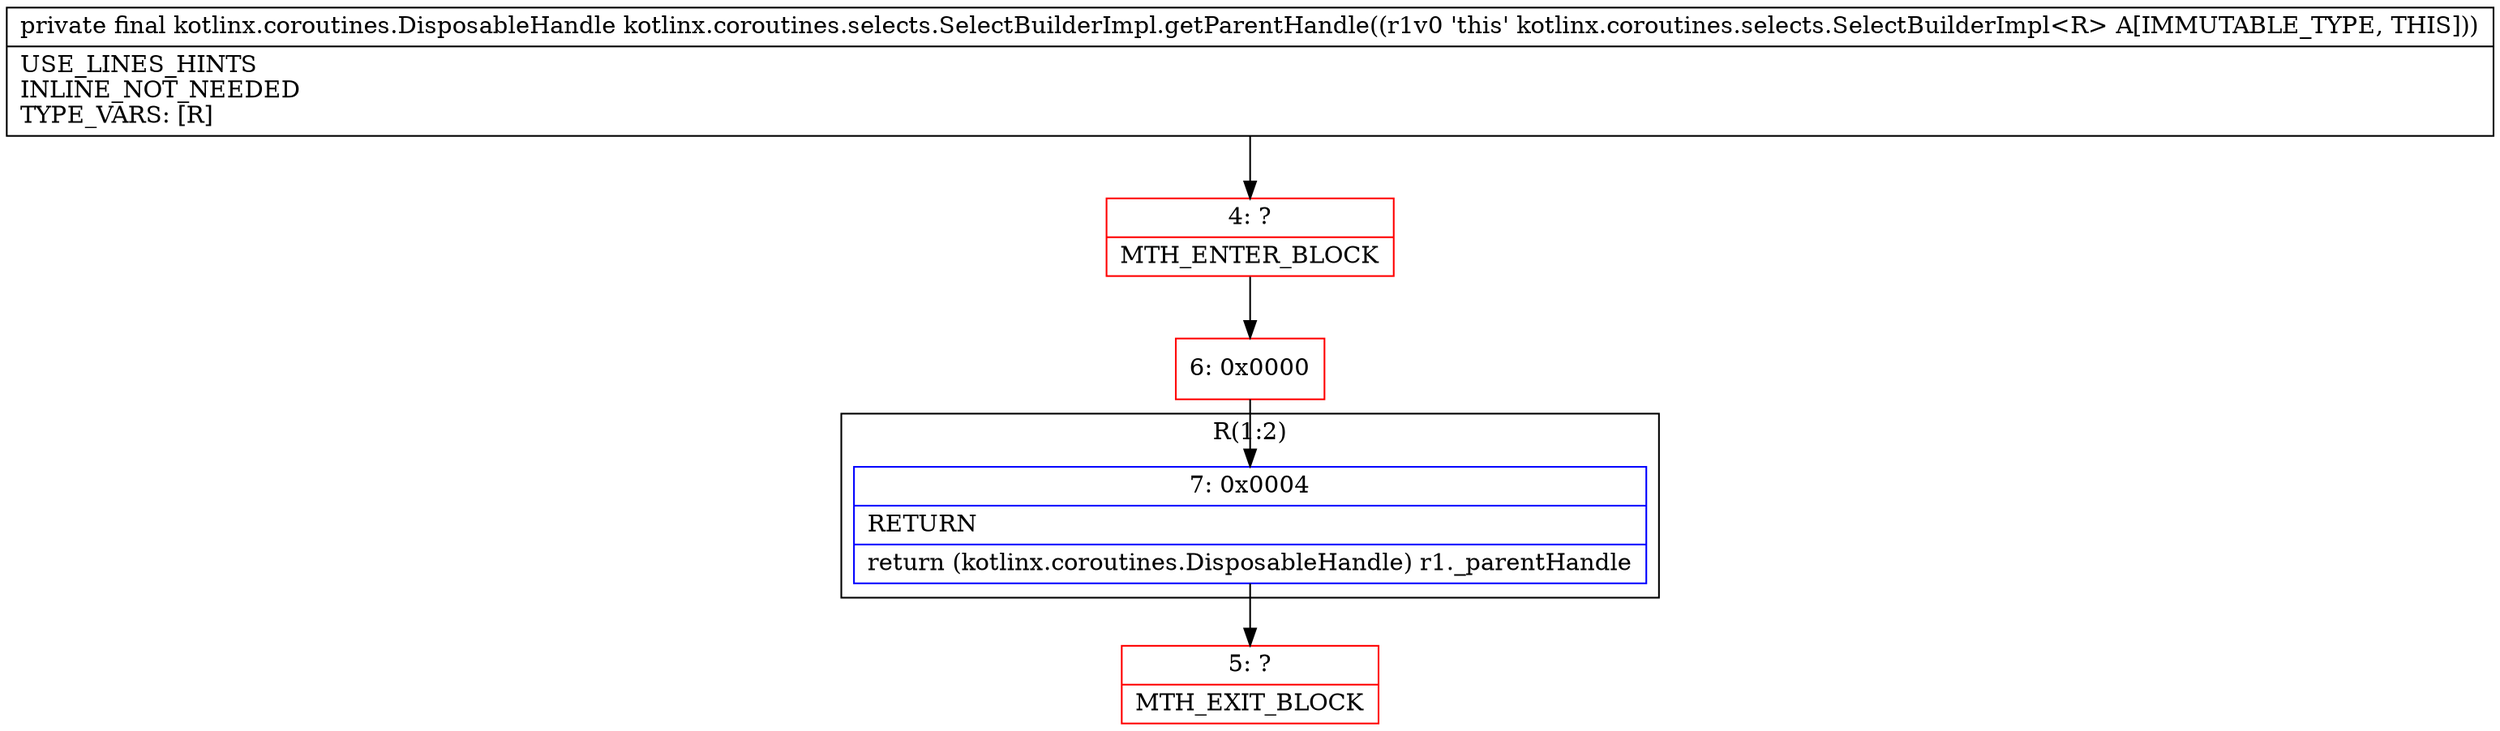 digraph "CFG forkotlinx.coroutines.selects.SelectBuilderImpl.getParentHandle()Lkotlinx\/coroutines\/DisposableHandle;" {
subgraph cluster_Region_1660317426 {
label = "R(1:2)";
node [shape=record,color=blue];
Node_7 [shape=record,label="{7\:\ 0x0004|RETURN\l|return (kotlinx.coroutines.DisposableHandle) r1._parentHandle\l}"];
}
Node_4 [shape=record,color=red,label="{4\:\ ?|MTH_ENTER_BLOCK\l}"];
Node_6 [shape=record,color=red,label="{6\:\ 0x0000}"];
Node_5 [shape=record,color=red,label="{5\:\ ?|MTH_EXIT_BLOCK\l}"];
MethodNode[shape=record,label="{private final kotlinx.coroutines.DisposableHandle kotlinx.coroutines.selects.SelectBuilderImpl.getParentHandle((r1v0 'this' kotlinx.coroutines.selects.SelectBuilderImpl\<R\> A[IMMUTABLE_TYPE, THIS]))  | USE_LINES_HINTS\lINLINE_NOT_NEEDED\lTYPE_VARS: [R]\l}"];
MethodNode -> Node_4;Node_7 -> Node_5;
Node_4 -> Node_6;
Node_6 -> Node_7;
}

